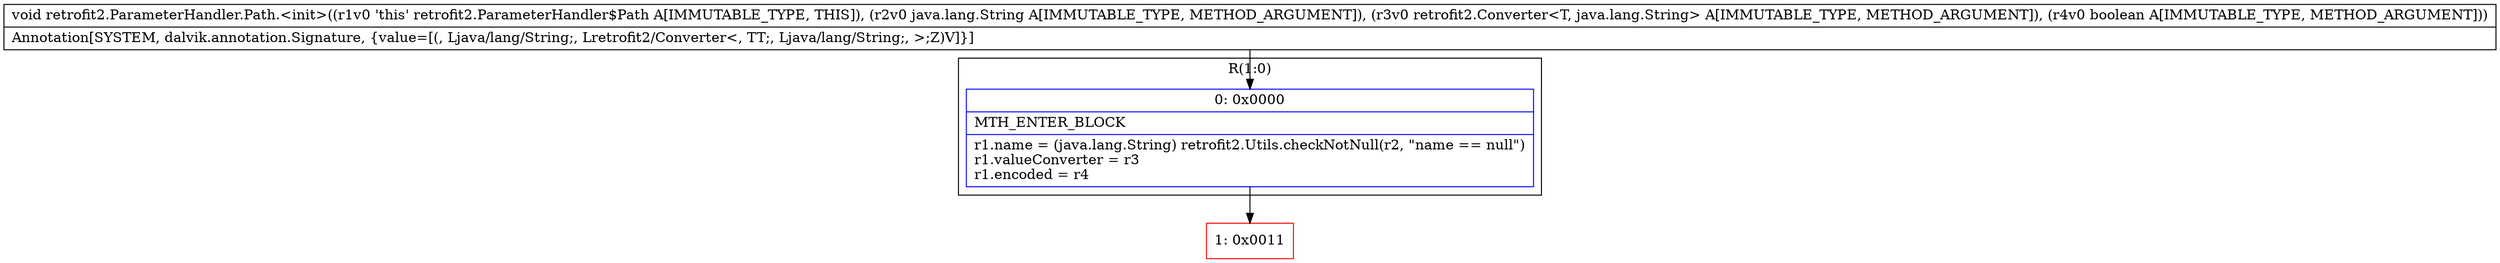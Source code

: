 digraph "CFG forretrofit2.ParameterHandler.Path.\<init\>(Ljava\/lang\/String;Lretrofit2\/Converter;Z)V" {
subgraph cluster_Region_1035575035 {
label = "R(1:0)";
node [shape=record,color=blue];
Node_0 [shape=record,label="{0\:\ 0x0000|MTH_ENTER_BLOCK\l|r1.name = (java.lang.String) retrofit2.Utils.checkNotNull(r2, \"name == null\")\lr1.valueConverter = r3\lr1.encoded = r4\l}"];
}
Node_1 [shape=record,color=red,label="{1\:\ 0x0011}"];
MethodNode[shape=record,label="{void retrofit2.ParameterHandler.Path.\<init\>((r1v0 'this' retrofit2.ParameterHandler$Path A[IMMUTABLE_TYPE, THIS]), (r2v0 java.lang.String A[IMMUTABLE_TYPE, METHOD_ARGUMENT]), (r3v0 retrofit2.Converter\<T, java.lang.String\> A[IMMUTABLE_TYPE, METHOD_ARGUMENT]), (r4v0 boolean A[IMMUTABLE_TYPE, METHOD_ARGUMENT]))  | Annotation[SYSTEM, dalvik.annotation.Signature, \{value=[(, Ljava\/lang\/String;, Lretrofit2\/Converter\<, TT;, Ljava\/lang\/String;, \>;Z)V]\}]\l}"];
MethodNode -> Node_0;
Node_0 -> Node_1;
}

